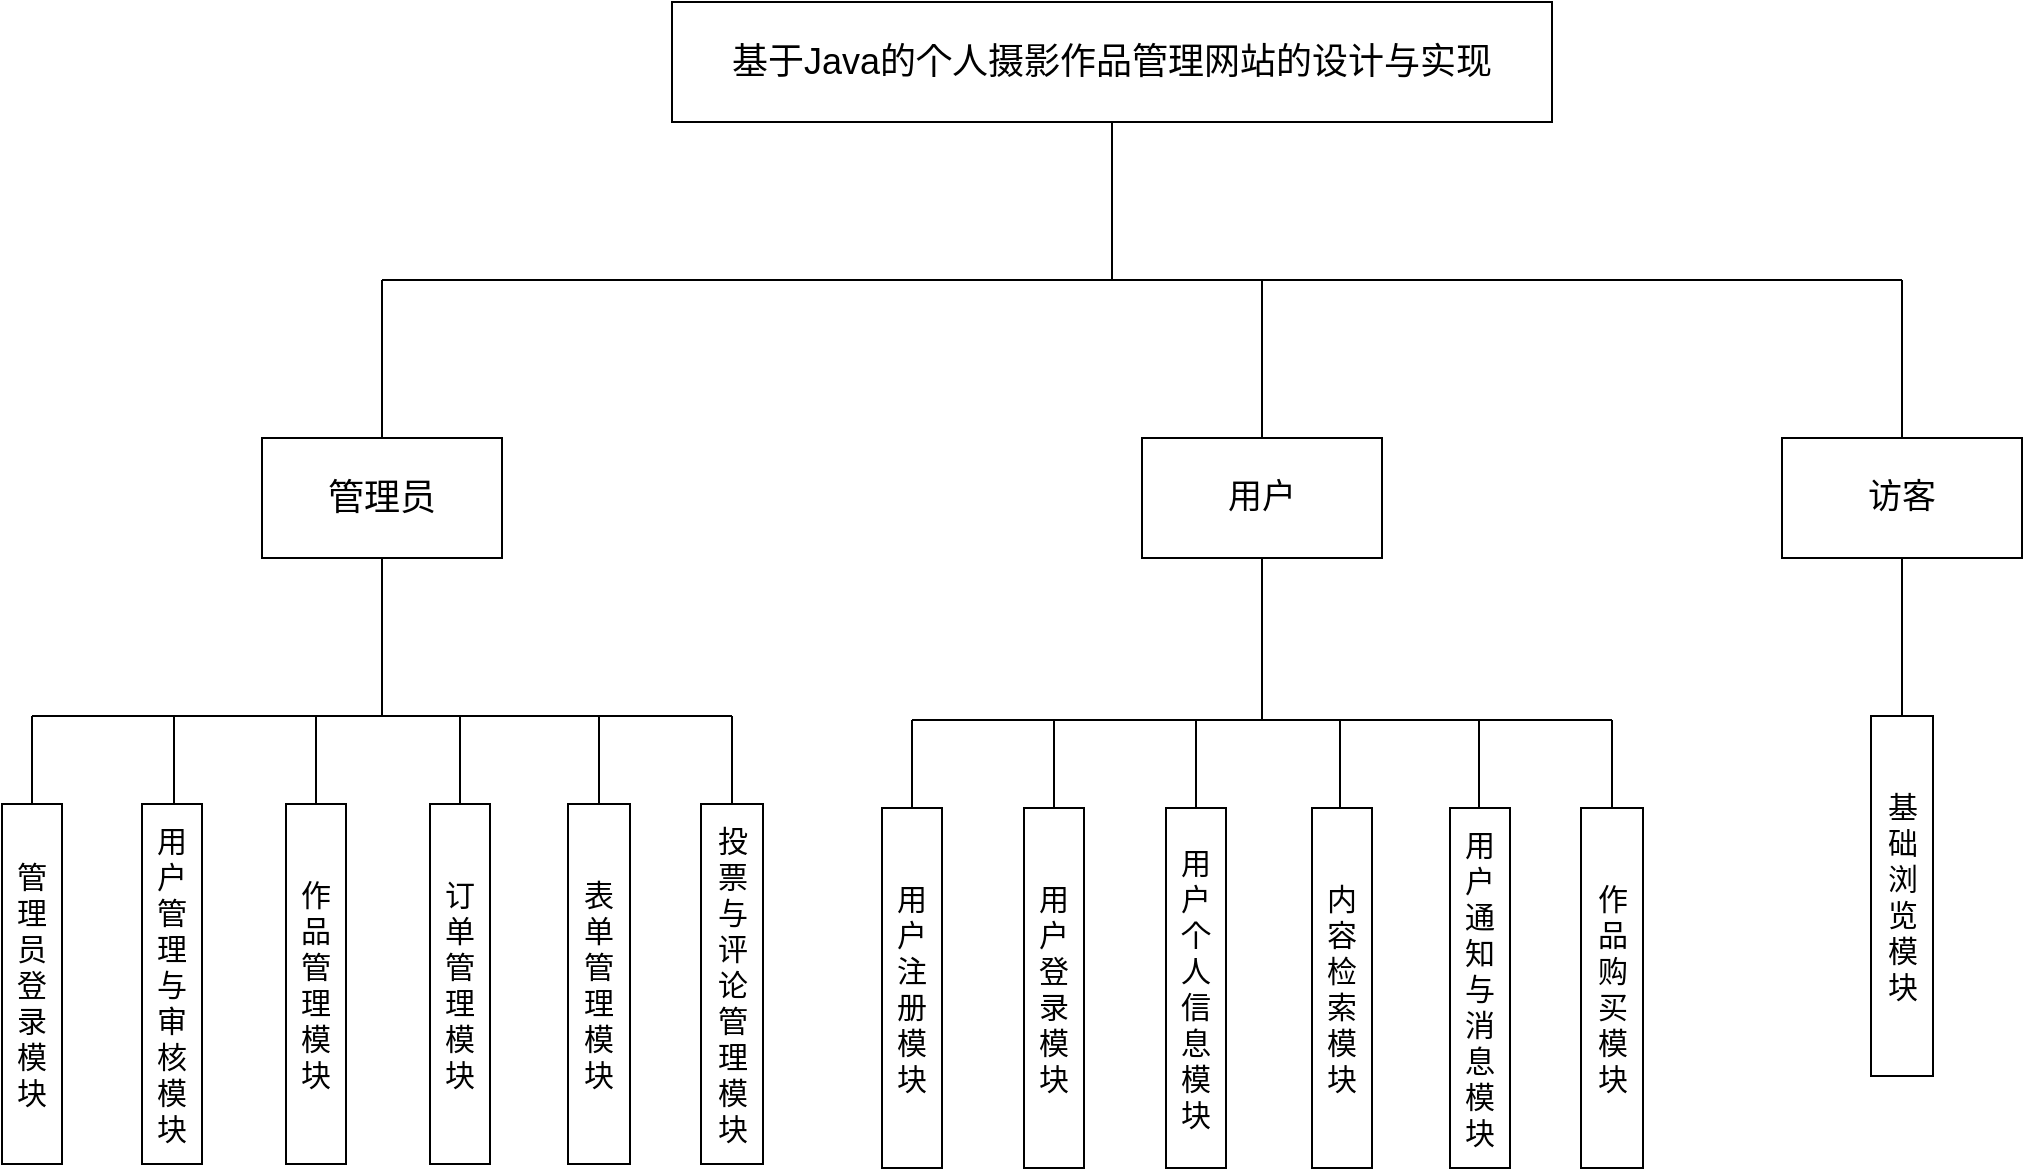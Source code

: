 <mxfile version="24.8.4">
  <diagram name="第 1 页" id="-gfk3kSpmvORqFy1Gjfa">
    <mxGraphModel dx="2403" dy="1258" grid="1" gridSize="10" guides="1" tooltips="1" connect="1" arrows="1" fold="1" page="1" pageScale="1" pageWidth="1169" pageHeight="827" math="0" shadow="0">
      <root>
        <mxCell id="0" />
        <mxCell id="1" parent="0" />
        <mxCell id="ADpffEBBeubzTnQbu4G_-1" value="基于Java的&lt;span style=&quot;font-size: 18px; font-family: 等线;&quot;&gt;个人摄影作品管理网站的设计与实现&lt;/span&gt;" style="rounded=0;whiteSpace=wrap;html=1;fontSize=18;" vertex="1" parent="1">
          <mxGeometry x="365" y="52" width="440" height="60" as="geometry" />
        </mxCell>
        <mxCell id="ADpffEBBeubzTnQbu4G_-2" value="管理员" style="rounded=0;whiteSpace=wrap;html=1;fontSize=18;" vertex="1" parent="1">
          <mxGeometry x="160" y="270" width="120" height="60" as="geometry" />
        </mxCell>
        <mxCell id="ADpffEBBeubzTnQbu4G_-3" value="用户" style="rounded=0;whiteSpace=wrap;html=1;fontSize=17;" vertex="1" parent="1">
          <mxGeometry x="600" y="270" width="120" height="60" as="geometry" />
        </mxCell>
        <mxCell id="ADpffEBBeubzTnQbu4G_-4" value="访客" style="rounded=0;whiteSpace=wrap;html=1;fontSize=17;" vertex="1" parent="1">
          <mxGeometry x="920" y="270" width="120" height="60" as="geometry" />
        </mxCell>
        <mxCell id="ADpffEBBeubzTnQbu4G_-6" value="" style="line;strokeWidth=1;html=1;perimeter=backbonePerimeter;points=[];outlineConnect=0;" vertex="1" parent="1">
          <mxGeometry x="220" y="186" width="760" height="10" as="geometry" />
        </mxCell>
        <mxCell id="ADpffEBBeubzTnQbu4G_-7" value="" style="line;strokeWidth=1;direction=south;html=1;" vertex="1" parent="1">
          <mxGeometry x="215" y="191" width="10" height="79" as="geometry" />
        </mxCell>
        <mxCell id="ADpffEBBeubzTnQbu4G_-8" value="" style="line;strokeWidth=1;direction=south;html=1;" vertex="1" parent="1">
          <mxGeometry x="655" y="191" width="10" height="79" as="geometry" />
        </mxCell>
        <mxCell id="ADpffEBBeubzTnQbu4G_-9" value="" style="line;strokeWidth=1;direction=south;html=1;gradientColor=default;" vertex="1" parent="1">
          <mxGeometry x="975" y="191" width="10" height="79" as="geometry" />
        </mxCell>
        <mxCell id="ADpffEBBeubzTnQbu4G_-10" value="管理员登录模块" style="rounded=0;fontSize=15;whiteSpace=wrap;html=1;" vertex="1" parent="1">
          <mxGeometry x="30" y="453" width="30" height="180" as="geometry" />
        </mxCell>
        <mxCell id="ADpffEBBeubzTnQbu4G_-11" value="用户管理与审核模块" style="rounded=0;fontSize=15;whiteSpace=wrap;html=1;" vertex="1" parent="1">
          <mxGeometry x="100" y="453" width="30" height="180" as="geometry" />
        </mxCell>
        <mxCell id="ADpffEBBeubzTnQbu4G_-12" value="作品管理模块" style="rounded=0;fontSize=15;whiteSpace=wrap;html=1;" vertex="1" parent="1">
          <mxGeometry x="172" y="453" width="30" height="180" as="geometry" />
        </mxCell>
        <mxCell id="ADpffEBBeubzTnQbu4G_-13" value="订单管理模块" style="rounded=0;fontSize=15;whiteSpace=wrap;html=1;" vertex="1" parent="1">
          <mxGeometry x="244" y="453" width="30" height="180" as="geometry" />
        </mxCell>
        <mxCell id="ADpffEBBeubzTnQbu4G_-14" value="表单管理模块" style="rounded=0;fontSize=15;whiteSpace=wrap;html=1;" vertex="1" parent="1">
          <mxGeometry x="313" y="453" width="31" height="180" as="geometry" />
        </mxCell>
        <mxCell id="ADpffEBBeubzTnQbu4G_-15" value="投票与评论管理模块" style="rounded=0;fontSize=15;whiteSpace=wrap;html=1;" vertex="1" parent="1">
          <mxGeometry x="379.5" y="453" width="31" height="180" as="geometry" />
        </mxCell>
        <mxCell id="ADpffEBBeubzTnQbu4G_-16" value="" style="line;strokeWidth=1;html=1;perimeter=backbonePerimeter;points=[];outlineConnect=0;" vertex="1" parent="1">
          <mxGeometry x="45" y="404" width="350" height="10" as="geometry" />
        </mxCell>
        <mxCell id="ADpffEBBeubzTnQbu4G_-17" value="" style="line;strokeWidth=1;direction=south;html=1;" vertex="1" parent="1">
          <mxGeometry x="40" y="409" width="10" height="44" as="geometry" />
        </mxCell>
        <mxCell id="ADpffEBBeubzTnQbu4G_-18" value="" style="line;strokeWidth=1;direction=south;html=1;" vertex="1" parent="1">
          <mxGeometry x="111" y="409" width="10" height="44" as="geometry" />
        </mxCell>
        <mxCell id="ADpffEBBeubzTnQbu4G_-19" value="" style="line;strokeWidth=1;direction=south;html=1;" vertex="1" parent="1">
          <mxGeometry x="182" y="409" width="10" height="44" as="geometry" />
        </mxCell>
        <mxCell id="ADpffEBBeubzTnQbu4G_-20" value="" style="line;strokeWidth=1;direction=south;html=1;" vertex="1" parent="1">
          <mxGeometry x="254" y="409" width="10" height="44" as="geometry" />
        </mxCell>
        <mxCell id="ADpffEBBeubzTnQbu4G_-21" value="" style="line;strokeWidth=1;direction=south;html=1;" vertex="1" parent="1">
          <mxGeometry x="323.5" y="409" width="10" height="44" as="geometry" />
        </mxCell>
        <mxCell id="ADpffEBBeubzTnQbu4G_-22" value="" style="line;strokeWidth=1;direction=south;html=1;" vertex="1" parent="1">
          <mxGeometry x="390" y="409" width="10" height="44" as="geometry" />
        </mxCell>
        <mxCell id="ADpffEBBeubzTnQbu4G_-23" value="用户注册模块" style="rounded=0;fontSize=15;whiteSpace=wrap;html=1;" vertex="1" parent="1">
          <mxGeometry x="470" y="455" width="30" height="180" as="geometry" />
        </mxCell>
        <mxCell id="ADpffEBBeubzTnQbu4G_-24" value="用户个人信息模块" style="rounded=0;fontSize=15;whiteSpace=wrap;html=1;" vertex="1" parent="1">
          <mxGeometry x="612" y="455" width="30" height="180" as="geometry" />
        </mxCell>
        <mxCell id="ADpffEBBeubzTnQbu4G_-25" value="内容检索模块" style="rounded=0;fontSize=15;whiteSpace=wrap;html=1;" vertex="1" parent="1">
          <mxGeometry x="685" y="455" width="30" height="180" as="geometry" />
        </mxCell>
        <mxCell id="ADpffEBBeubzTnQbu4G_-26" value="用户通知与消息模块" style="rounded=0;fontSize=15;whiteSpace=wrap;html=1;" vertex="1" parent="1">
          <mxGeometry x="754" y="455" width="30" height="180" as="geometry" />
        </mxCell>
        <mxCell id="ADpffEBBeubzTnQbu4G_-27" value="作品购买模块" style="rounded=0;fontSize=15;whiteSpace=wrap;html=1;" vertex="1" parent="1">
          <mxGeometry x="819.5" y="455" width="31" height="180" as="geometry" />
        </mxCell>
        <mxCell id="ADpffEBBeubzTnQbu4G_-29" value="" style="line;strokeWidth=1;html=1;perimeter=backbonePerimeter;points=[];outlineConnect=0;" vertex="1" parent="1">
          <mxGeometry x="485" y="406" width="350" height="10" as="geometry" />
        </mxCell>
        <mxCell id="ADpffEBBeubzTnQbu4G_-30" value="" style="line;strokeWidth=1;direction=south;html=1;" vertex="1" parent="1">
          <mxGeometry x="480" y="411" width="10" height="44" as="geometry" />
        </mxCell>
        <mxCell id="ADpffEBBeubzTnQbu4G_-31" value="" style="line;strokeWidth=1;direction=south;html=1;" vertex="1" parent="1">
          <mxGeometry x="551" y="411" width="10" height="44" as="geometry" />
        </mxCell>
        <mxCell id="ADpffEBBeubzTnQbu4G_-32" value="" style="line;strokeWidth=1;direction=south;html=1;" vertex="1" parent="1">
          <mxGeometry x="622" y="411" width="10" height="44" as="geometry" />
        </mxCell>
        <mxCell id="ADpffEBBeubzTnQbu4G_-33" value="" style="line;strokeWidth=1;direction=south;html=1;" vertex="1" parent="1">
          <mxGeometry x="694" y="411" width="10" height="44" as="geometry" />
        </mxCell>
        <mxCell id="ADpffEBBeubzTnQbu4G_-34" value="" style="line;strokeWidth=1;direction=south;html=1;" vertex="1" parent="1">
          <mxGeometry x="763.5" y="411" width="10" height="44" as="geometry" />
        </mxCell>
        <mxCell id="ADpffEBBeubzTnQbu4G_-35" value="" style="line;strokeWidth=1;direction=south;html=1;" vertex="1" parent="1">
          <mxGeometry x="830" y="411" width="10" height="44" as="geometry" />
        </mxCell>
        <mxCell id="ADpffEBBeubzTnQbu4G_-36" value="用户登录模块" style="rounded=0;fontSize=15;whiteSpace=wrap;html=1;" vertex="1" parent="1">
          <mxGeometry x="541" y="455" width="30" height="180" as="geometry" />
        </mxCell>
        <mxCell id="ADpffEBBeubzTnQbu4G_-37" value="" style="line;strokeWidth=1;direction=south;html=1;" vertex="1" parent="1">
          <mxGeometry x="215" y="330" width="10" height="79" as="geometry" />
        </mxCell>
        <mxCell id="ADpffEBBeubzTnQbu4G_-39" value="" style="line;strokeWidth=1;direction=south;html=1;" vertex="1" parent="1">
          <mxGeometry x="655" y="330" width="10" height="81" as="geometry" />
        </mxCell>
        <mxCell id="ADpffEBBeubzTnQbu4G_-41" value="" style="line;strokeWidth=1;direction=south;html=1;" vertex="1" parent="1">
          <mxGeometry x="975" y="330" width="10" height="79" as="geometry" />
        </mxCell>
        <mxCell id="ADpffEBBeubzTnQbu4G_-44" value="基础浏览模块" style="rounded=0;fontSize=15;whiteSpace=wrap;html=1;" vertex="1" parent="1">
          <mxGeometry x="964.5" y="409" width="31" height="180" as="geometry" />
        </mxCell>
        <mxCell id="ADpffEBBeubzTnQbu4G_-47" value="" style="line;strokeWidth=1;direction=south;html=1;" vertex="1" parent="1">
          <mxGeometry x="580" y="112" width="10" height="79" as="geometry" />
        </mxCell>
      </root>
    </mxGraphModel>
  </diagram>
</mxfile>
